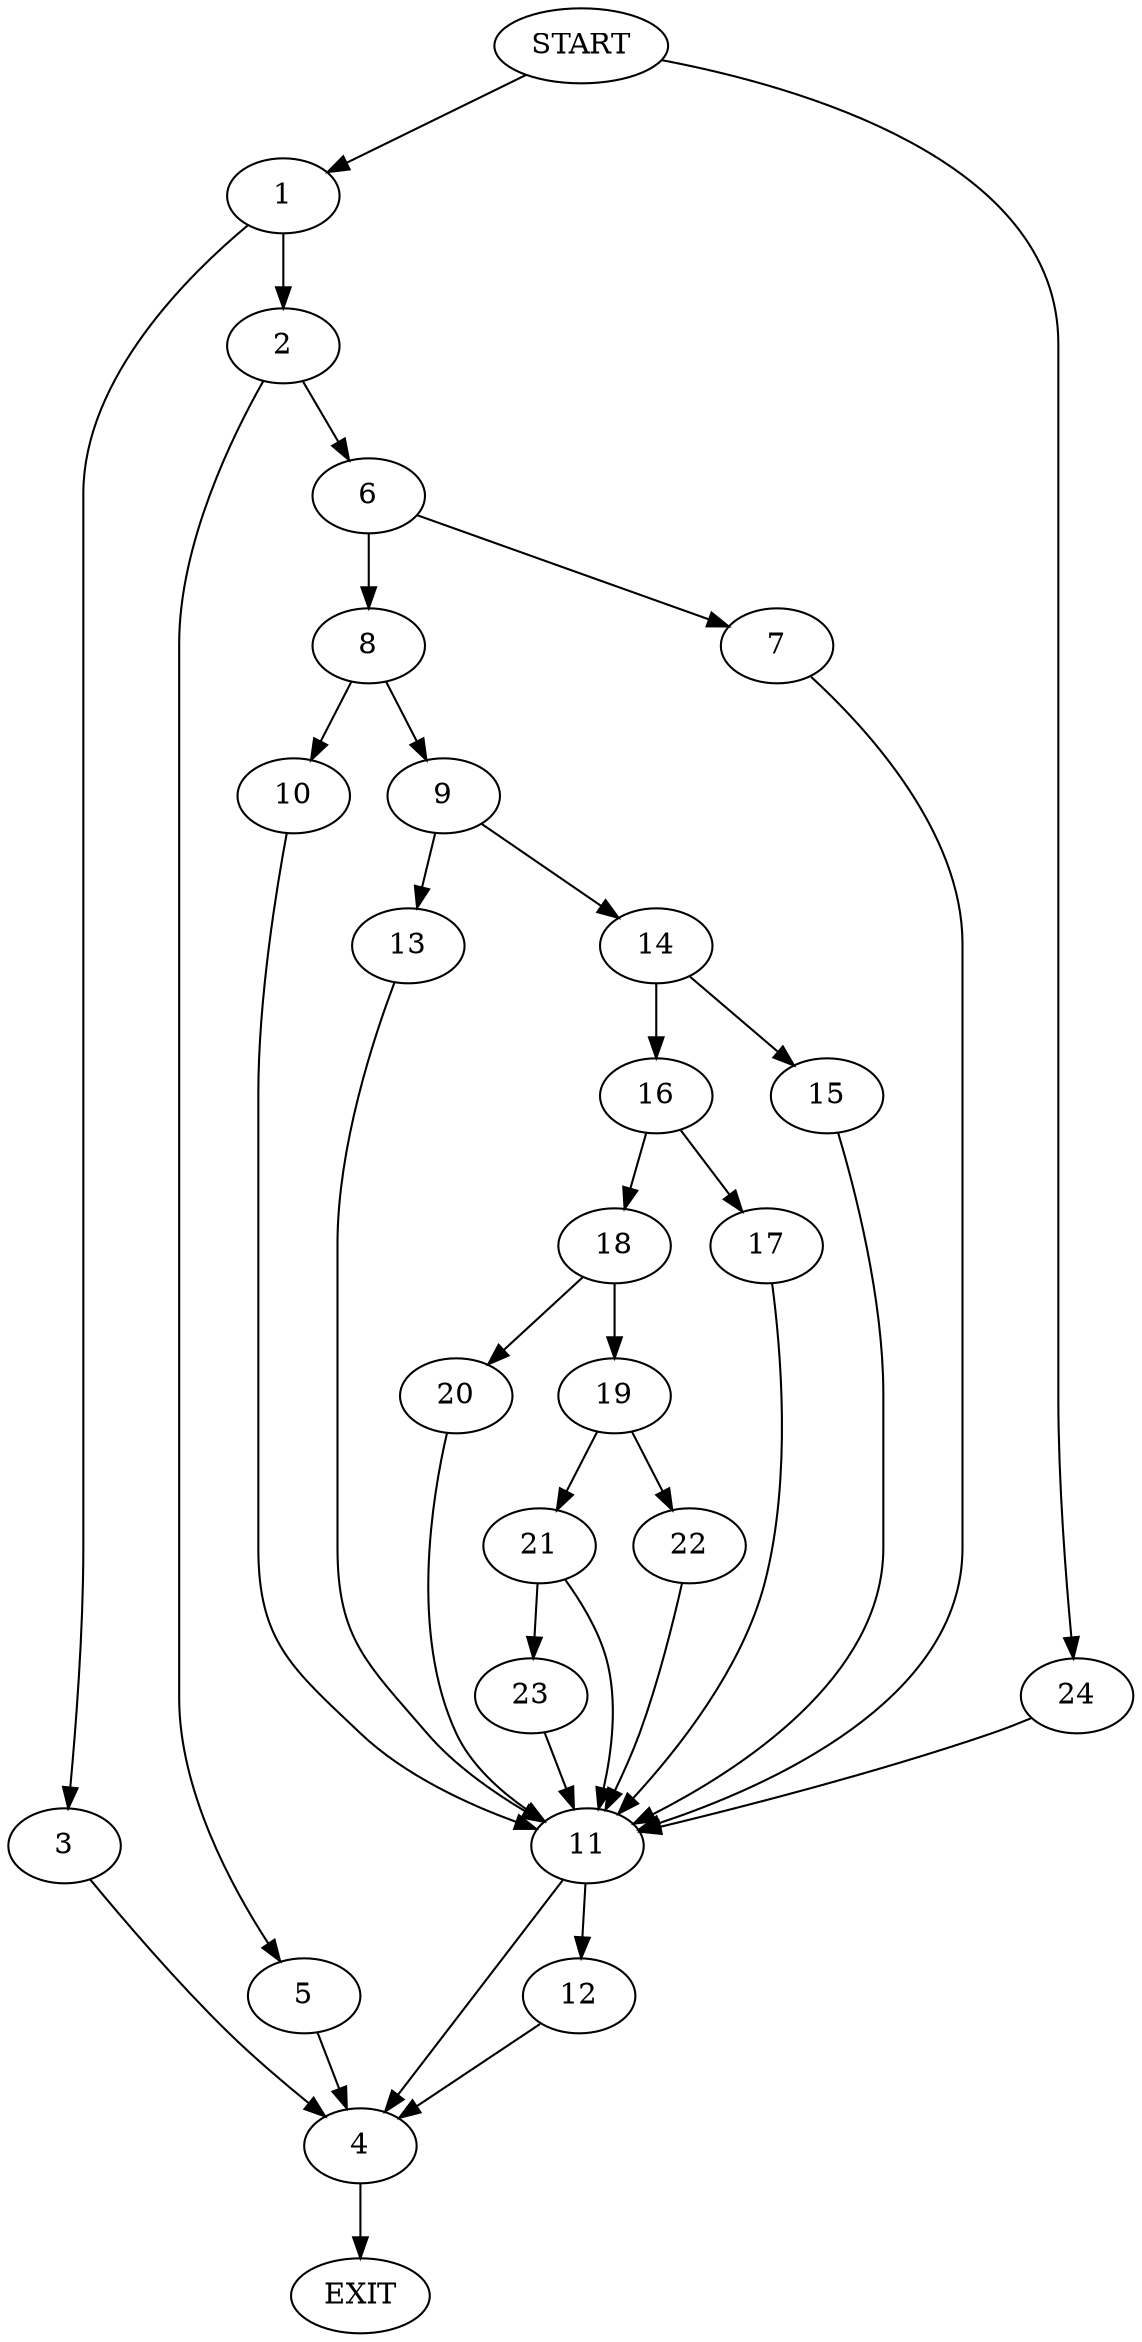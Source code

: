 digraph {
0 [label="START"]
25 [label="EXIT"]
0 -> 1
1 -> 2
1 -> 3
3 -> 4
2 -> 5
2 -> 6
4 -> 25
5 -> 4
6 -> 7
6 -> 8
8 -> 9
8 -> 10
7 -> 11
11 -> 4
11 -> 12
9 -> 13
9 -> 14
10 -> 11
13 -> 11
14 -> 15
14 -> 16
15 -> 11
16 -> 17
16 -> 18
18 -> 19
18 -> 20
17 -> 11
20 -> 11
19 -> 21
19 -> 22
21 -> 11
21 -> 23
22 -> 11
0 -> 24
24 -> 11
23 -> 11
12 -> 4
}
